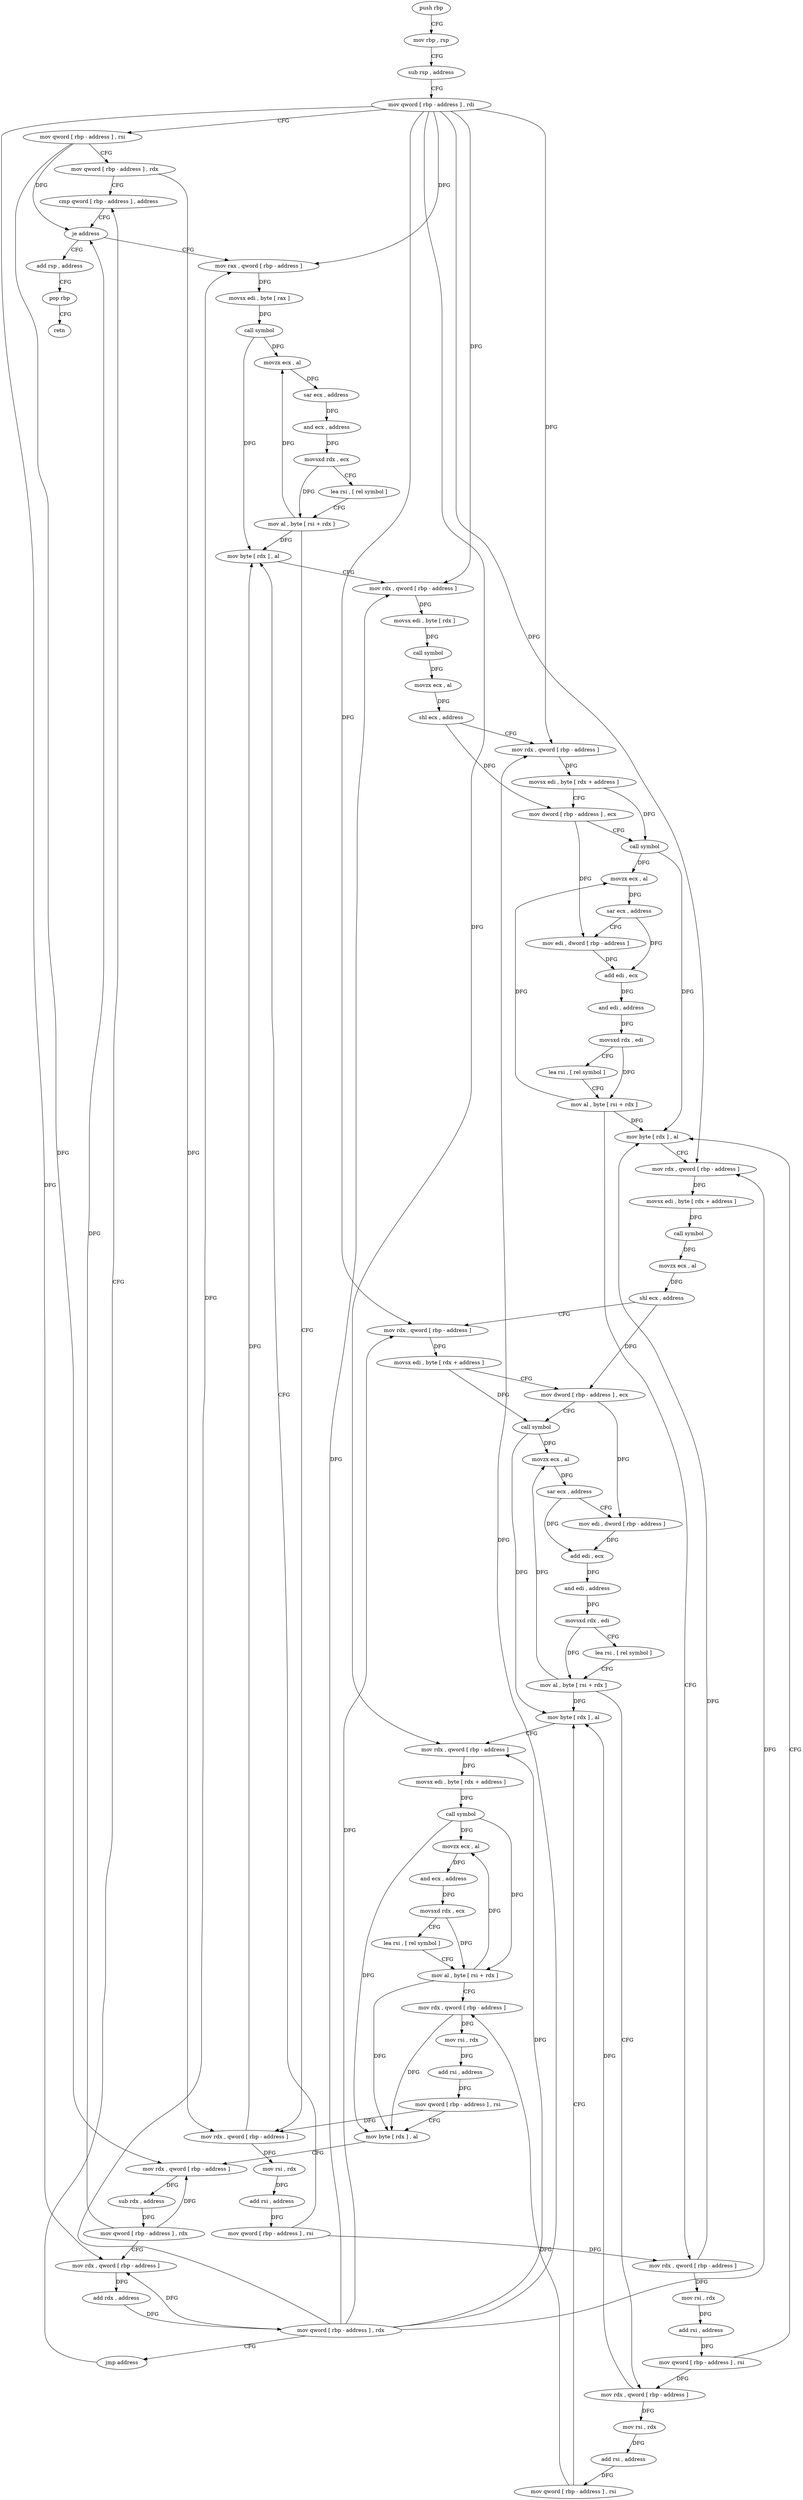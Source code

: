 digraph "func" {
"201024" [label = "push rbp" ]
"201025" [label = "mov rbp , rsp" ]
"201028" [label = "sub rsp , address" ]
"201032" [label = "mov qword [ rbp - address ] , rdi" ]
"201036" [label = "mov qword [ rbp - address ] , rsi" ]
"201040" [label = "mov qword [ rbp - address ] , rdx" ]
"201044" [label = "cmp qword [ rbp - address ] , address" ]
"201359" [label = "add rsp , address" ]
"201363" [label = "pop rbp" ]
"201364" [label = "retn" ]
"201055" [label = "mov rax , qword [ rbp - address ]" ]
"201059" [label = "movsx edi , byte [ rax ]" ]
"201062" [label = "call symbol" ]
"201067" [label = "movzx ecx , al" ]
"201070" [label = "sar ecx , address" ]
"201073" [label = "and ecx , address" ]
"201076" [label = "movsxd rdx , ecx" ]
"201079" [label = "lea rsi , [ rel symbol ]" ]
"201086" [label = "mov al , byte [ rsi + rdx ]" ]
"201089" [label = "mov rdx , qword [ rbp - address ]" ]
"201093" [label = "mov rsi , rdx" ]
"201096" [label = "add rsi , address" ]
"201103" [label = "mov qword [ rbp - address ] , rsi" ]
"201107" [label = "mov byte [ rdx ] , al" ]
"201109" [label = "mov rdx , qword [ rbp - address ]" ]
"201113" [label = "movsx edi , byte [ rdx ]" ]
"201116" [label = "call symbol" ]
"201121" [label = "movzx ecx , al" ]
"201124" [label = "shl ecx , address" ]
"201127" [label = "mov rdx , qword [ rbp - address ]" ]
"201131" [label = "movsx edi , byte [ rdx + address ]" ]
"201135" [label = "mov dword [ rbp - address ] , ecx" ]
"201138" [label = "call symbol" ]
"201143" [label = "movzx ecx , al" ]
"201146" [label = "sar ecx , address" ]
"201149" [label = "mov edi , dword [ rbp - address ]" ]
"201152" [label = "add edi , ecx" ]
"201154" [label = "and edi , address" ]
"201157" [label = "movsxd rdx , edi" ]
"201160" [label = "lea rsi , [ rel symbol ]" ]
"201167" [label = "mov al , byte [ rsi + rdx ]" ]
"201170" [label = "mov rdx , qword [ rbp - address ]" ]
"201174" [label = "mov rsi , rdx" ]
"201177" [label = "add rsi , address" ]
"201184" [label = "mov qword [ rbp - address ] , rsi" ]
"201188" [label = "mov byte [ rdx ] , al" ]
"201190" [label = "mov rdx , qword [ rbp - address ]" ]
"201194" [label = "movsx edi , byte [ rdx + address ]" ]
"201198" [label = "call symbol" ]
"201203" [label = "movzx ecx , al" ]
"201206" [label = "shl ecx , address" ]
"201209" [label = "mov rdx , qword [ rbp - address ]" ]
"201213" [label = "movsx edi , byte [ rdx + address ]" ]
"201217" [label = "mov dword [ rbp - address ] , ecx" ]
"201220" [label = "call symbol" ]
"201225" [label = "movzx ecx , al" ]
"201228" [label = "sar ecx , address" ]
"201231" [label = "mov edi , dword [ rbp - address ]" ]
"201234" [label = "add edi , ecx" ]
"201236" [label = "and edi , address" ]
"201239" [label = "movsxd rdx , edi" ]
"201242" [label = "lea rsi , [ rel symbol ]" ]
"201249" [label = "mov al , byte [ rsi + rdx ]" ]
"201252" [label = "mov rdx , qword [ rbp - address ]" ]
"201256" [label = "mov rsi , rdx" ]
"201259" [label = "add rsi , address" ]
"201266" [label = "mov qword [ rbp - address ] , rsi" ]
"201270" [label = "mov byte [ rdx ] , al" ]
"201272" [label = "mov rdx , qword [ rbp - address ]" ]
"201276" [label = "movsx edi , byte [ rdx + address ]" ]
"201280" [label = "call symbol" ]
"201285" [label = "movzx ecx , al" ]
"201288" [label = "and ecx , address" ]
"201291" [label = "movsxd rdx , ecx" ]
"201294" [label = "lea rsi , [ rel symbol ]" ]
"201301" [label = "mov al , byte [ rsi + rdx ]" ]
"201304" [label = "mov rdx , qword [ rbp - address ]" ]
"201308" [label = "mov rsi , rdx" ]
"201311" [label = "add rsi , address" ]
"201318" [label = "mov qword [ rbp - address ] , rsi" ]
"201322" [label = "mov byte [ rdx ] , al" ]
"201324" [label = "mov rdx , qword [ rbp - address ]" ]
"201328" [label = "sub rdx , address" ]
"201335" [label = "mov qword [ rbp - address ] , rdx" ]
"201339" [label = "mov rdx , qword [ rbp - address ]" ]
"201343" [label = "add rdx , address" ]
"201350" [label = "mov qword [ rbp - address ] , rdx" ]
"201354" [label = "jmp address" ]
"201049" [label = "je address" ]
"201024" -> "201025" [ label = "CFG" ]
"201025" -> "201028" [ label = "CFG" ]
"201028" -> "201032" [ label = "CFG" ]
"201032" -> "201036" [ label = "CFG" ]
"201032" -> "201055" [ label = "DFG" ]
"201032" -> "201109" [ label = "DFG" ]
"201032" -> "201127" [ label = "DFG" ]
"201032" -> "201190" [ label = "DFG" ]
"201032" -> "201209" [ label = "DFG" ]
"201032" -> "201272" [ label = "DFG" ]
"201032" -> "201339" [ label = "DFG" ]
"201036" -> "201040" [ label = "CFG" ]
"201036" -> "201049" [ label = "DFG" ]
"201036" -> "201324" [ label = "DFG" ]
"201040" -> "201044" [ label = "CFG" ]
"201040" -> "201089" [ label = "DFG" ]
"201044" -> "201049" [ label = "CFG" ]
"201359" -> "201363" [ label = "CFG" ]
"201363" -> "201364" [ label = "CFG" ]
"201055" -> "201059" [ label = "DFG" ]
"201059" -> "201062" [ label = "DFG" ]
"201062" -> "201067" [ label = "DFG" ]
"201062" -> "201107" [ label = "DFG" ]
"201067" -> "201070" [ label = "DFG" ]
"201070" -> "201073" [ label = "DFG" ]
"201073" -> "201076" [ label = "DFG" ]
"201076" -> "201079" [ label = "CFG" ]
"201076" -> "201086" [ label = "DFG" ]
"201079" -> "201086" [ label = "CFG" ]
"201086" -> "201089" [ label = "CFG" ]
"201086" -> "201067" [ label = "DFG" ]
"201086" -> "201107" [ label = "DFG" ]
"201089" -> "201093" [ label = "DFG" ]
"201089" -> "201107" [ label = "DFG" ]
"201093" -> "201096" [ label = "DFG" ]
"201096" -> "201103" [ label = "DFG" ]
"201103" -> "201107" [ label = "CFG" ]
"201103" -> "201170" [ label = "DFG" ]
"201107" -> "201109" [ label = "CFG" ]
"201109" -> "201113" [ label = "DFG" ]
"201113" -> "201116" [ label = "DFG" ]
"201116" -> "201121" [ label = "DFG" ]
"201121" -> "201124" [ label = "DFG" ]
"201124" -> "201127" [ label = "CFG" ]
"201124" -> "201135" [ label = "DFG" ]
"201127" -> "201131" [ label = "DFG" ]
"201131" -> "201135" [ label = "CFG" ]
"201131" -> "201138" [ label = "DFG" ]
"201135" -> "201138" [ label = "CFG" ]
"201135" -> "201149" [ label = "DFG" ]
"201138" -> "201143" [ label = "DFG" ]
"201138" -> "201188" [ label = "DFG" ]
"201143" -> "201146" [ label = "DFG" ]
"201146" -> "201149" [ label = "CFG" ]
"201146" -> "201152" [ label = "DFG" ]
"201149" -> "201152" [ label = "DFG" ]
"201152" -> "201154" [ label = "DFG" ]
"201154" -> "201157" [ label = "DFG" ]
"201157" -> "201160" [ label = "CFG" ]
"201157" -> "201167" [ label = "DFG" ]
"201160" -> "201167" [ label = "CFG" ]
"201167" -> "201170" [ label = "CFG" ]
"201167" -> "201143" [ label = "DFG" ]
"201167" -> "201188" [ label = "DFG" ]
"201170" -> "201174" [ label = "DFG" ]
"201170" -> "201188" [ label = "DFG" ]
"201174" -> "201177" [ label = "DFG" ]
"201177" -> "201184" [ label = "DFG" ]
"201184" -> "201188" [ label = "CFG" ]
"201184" -> "201252" [ label = "DFG" ]
"201188" -> "201190" [ label = "CFG" ]
"201190" -> "201194" [ label = "DFG" ]
"201194" -> "201198" [ label = "DFG" ]
"201198" -> "201203" [ label = "DFG" ]
"201203" -> "201206" [ label = "DFG" ]
"201206" -> "201209" [ label = "CFG" ]
"201206" -> "201217" [ label = "DFG" ]
"201209" -> "201213" [ label = "DFG" ]
"201213" -> "201217" [ label = "CFG" ]
"201213" -> "201220" [ label = "DFG" ]
"201217" -> "201220" [ label = "CFG" ]
"201217" -> "201231" [ label = "DFG" ]
"201220" -> "201225" [ label = "DFG" ]
"201220" -> "201270" [ label = "DFG" ]
"201225" -> "201228" [ label = "DFG" ]
"201228" -> "201231" [ label = "CFG" ]
"201228" -> "201234" [ label = "DFG" ]
"201231" -> "201234" [ label = "DFG" ]
"201234" -> "201236" [ label = "DFG" ]
"201236" -> "201239" [ label = "DFG" ]
"201239" -> "201242" [ label = "CFG" ]
"201239" -> "201249" [ label = "DFG" ]
"201242" -> "201249" [ label = "CFG" ]
"201249" -> "201252" [ label = "CFG" ]
"201249" -> "201225" [ label = "DFG" ]
"201249" -> "201270" [ label = "DFG" ]
"201252" -> "201256" [ label = "DFG" ]
"201252" -> "201270" [ label = "DFG" ]
"201256" -> "201259" [ label = "DFG" ]
"201259" -> "201266" [ label = "DFG" ]
"201266" -> "201270" [ label = "CFG" ]
"201266" -> "201304" [ label = "DFG" ]
"201270" -> "201272" [ label = "CFG" ]
"201272" -> "201276" [ label = "DFG" ]
"201276" -> "201280" [ label = "DFG" ]
"201280" -> "201285" [ label = "DFG" ]
"201280" -> "201301" [ label = "DFG" ]
"201280" -> "201322" [ label = "DFG" ]
"201285" -> "201288" [ label = "DFG" ]
"201288" -> "201291" [ label = "DFG" ]
"201291" -> "201294" [ label = "CFG" ]
"201291" -> "201301" [ label = "DFG" ]
"201294" -> "201301" [ label = "CFG" ]
"201301" -> "201304" [ label = "CFG" ]
"201301" -> "201285" [ label = "DFG" ]
"201301" -> "201322" [ label = "DFG" ]
"201304" -> "201308" [ label = "DFG" ]
"201304" -> "201322" [ label = "DFG" ]
"201308" -> "201311" [ label = "DFG" ]
"201311" -> "201318" [ label = "DFG" ]
"201318" -> "201322" [ label = "CFG" ]
"201318" -> "201089" [ label = "DFG" ]
"201322" -> "201324" [ label = "CFG" ]
"201324" -> "201328" [ label = "DFG" ]
"201328" -> "201335" [ label = "DFG" ]
"201335" -> "201339" [ label = "CFG" ]
"201335" -> "201049" [ label = "DFG" ]
"201335" -> "201324" [ label = "DFG" ]
"201339" -> "201343" [ label = "DFG" ]
"201343" -> "201350" [ label = "DFG" ]
"201350" -> "201354" [ label = "CFG" ]
"201350" -> "201055" [ label = "DFG" ]
"201350" -> "201109" [ label = "DFG" ]
"201350" -> "201127" [ label = "DFG" ]
"201350" -> "201190" [ label = "DFG" ]
"201350" -> "201209" [ label = "DFG" ]
"201350" -> "201272" [ label = "DFG" ]
"201350" -> "201339" [ label = "DFG" ]
"201354" -> "201044" [ label = "CFG" ]
"201049" -> "201359" [ label = "CFG" ]
"201049" -> "201055" [ label = "CFG" ]
}
